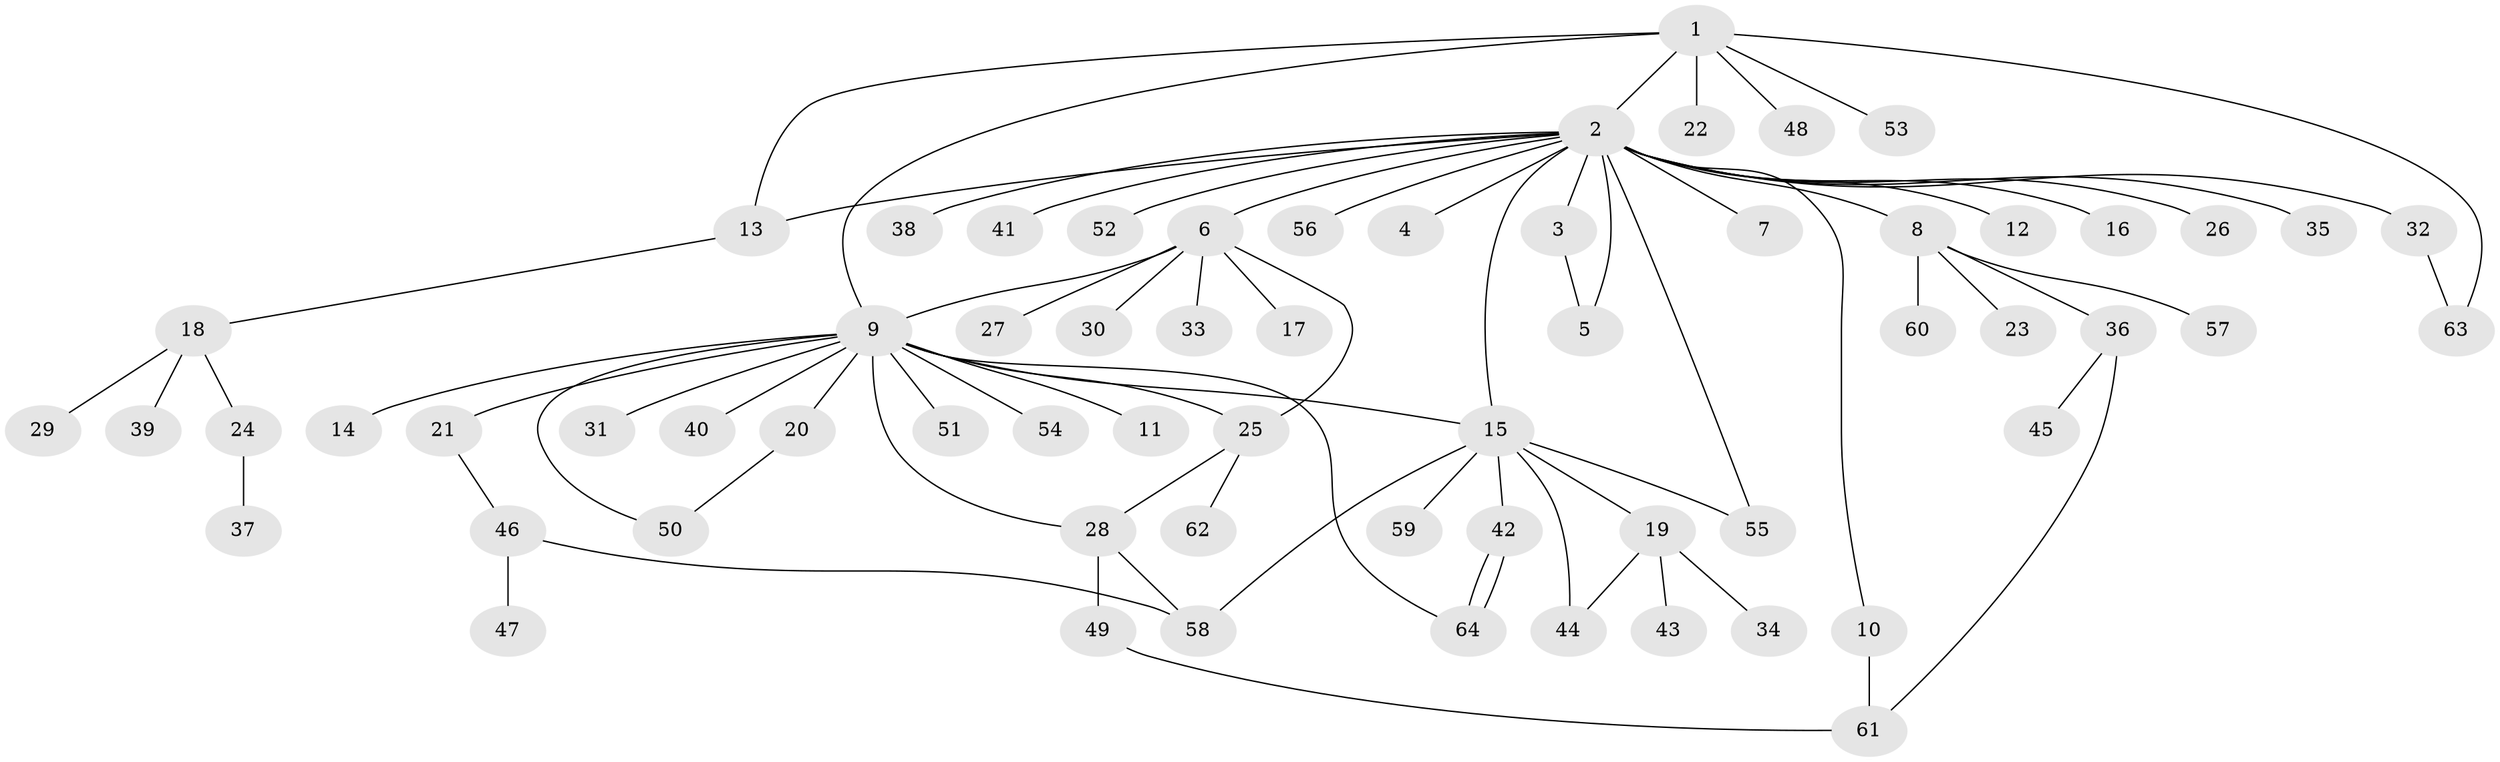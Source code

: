 // Generated by graph-tools (version 1.1) at 2025/11/02/27/25 16:11:12]
// undirected, 64 vertices, 79 edges
graph export_dot {
graph [start="1"]
  node [color=gray90,style=filled];
  1;
  2;
  3;
  4;
  5;
  6;
  7;
  8;
  9;
  10;
  11;
  12;
  13;
  14;
  15;
  16;
  17;
  18;
  19;
  20;
  21;
  22;
  23;
  24;
  25;
  26;
  27;
  28;
  29;
  30;
  31;
  32;
  33;
  34;
  35;
  36;
  37;
  38;
  39;
  40;
  41;
  42;
  43;
  44;
  45;
  46;
  47;
  48;
  49;
  50;
  51;
  52;
  53;
  54;
  55;
  56;
  57;
  58;
  59;
  60;
  61;
  62;
  63;
  64;
  1 -- 2;
  1 -- 9;
  1 -- 13;
  1 -- 22;
  1 -- 48;
  1 -- 53;
  1 -- 63;
  2 -- 3;
  2 -- 4;
  2 -- 5;
  2 -- 6;
  2 -- 7;
  2 -- 8;
  2 -- 10;
  2 -- 12;
  2 -- 13;
  2 -- 15;
  2 -- 16;
  2 -- 26;
  2 -- 32;
  2 -- 35;
  2 -- 38;
  2 -- 41;
  2 -- 52;
  2 -- 55;
  2 -- 56;
  3 -- 5;
  6 -- 9;
  6 -- 17;
  6 -- 25;
  6 -- 27;
  6 -- 30;
  6 -- 33;
  8 -- 23;
  8 -- 36;
  8 -- 57;
  8 -- 60;
  9 -- 11;
  9 -- 14;
  9 -- 15;
  9 -- 20;
  9 -- 21;
  9 -- 25;
  9 -- 28;
  9 -- 31;
  9 -- 40;
  9 -- 50;
  9 -- 51;
  9 -- 54;
  9 -- 64;
  10 -- 61;
  13 -- 18;
  15 -- 19;
  15 -- 42;
  15 -- 44;
  15 -- 55;
  15 -- 58;
  15 -- 59;
  18 -- 24;
  18 -- 29;
  18 -- 39;
  19 -- 34;
  19 -- 43;
  19 -- 44;
  20 -- 50;
  21 -- 46;
  24 -- 37;
  25 -- 28;
  25 -- 62;
  28 -- 49;
  28 -- 58;
  32 -- 63;
  36 -- 45;
  36 -- 61;
  42 -- 64;
  42 -- 64;
  46 -- 47;
  46 -- 58;
  49 -- 61;
}
